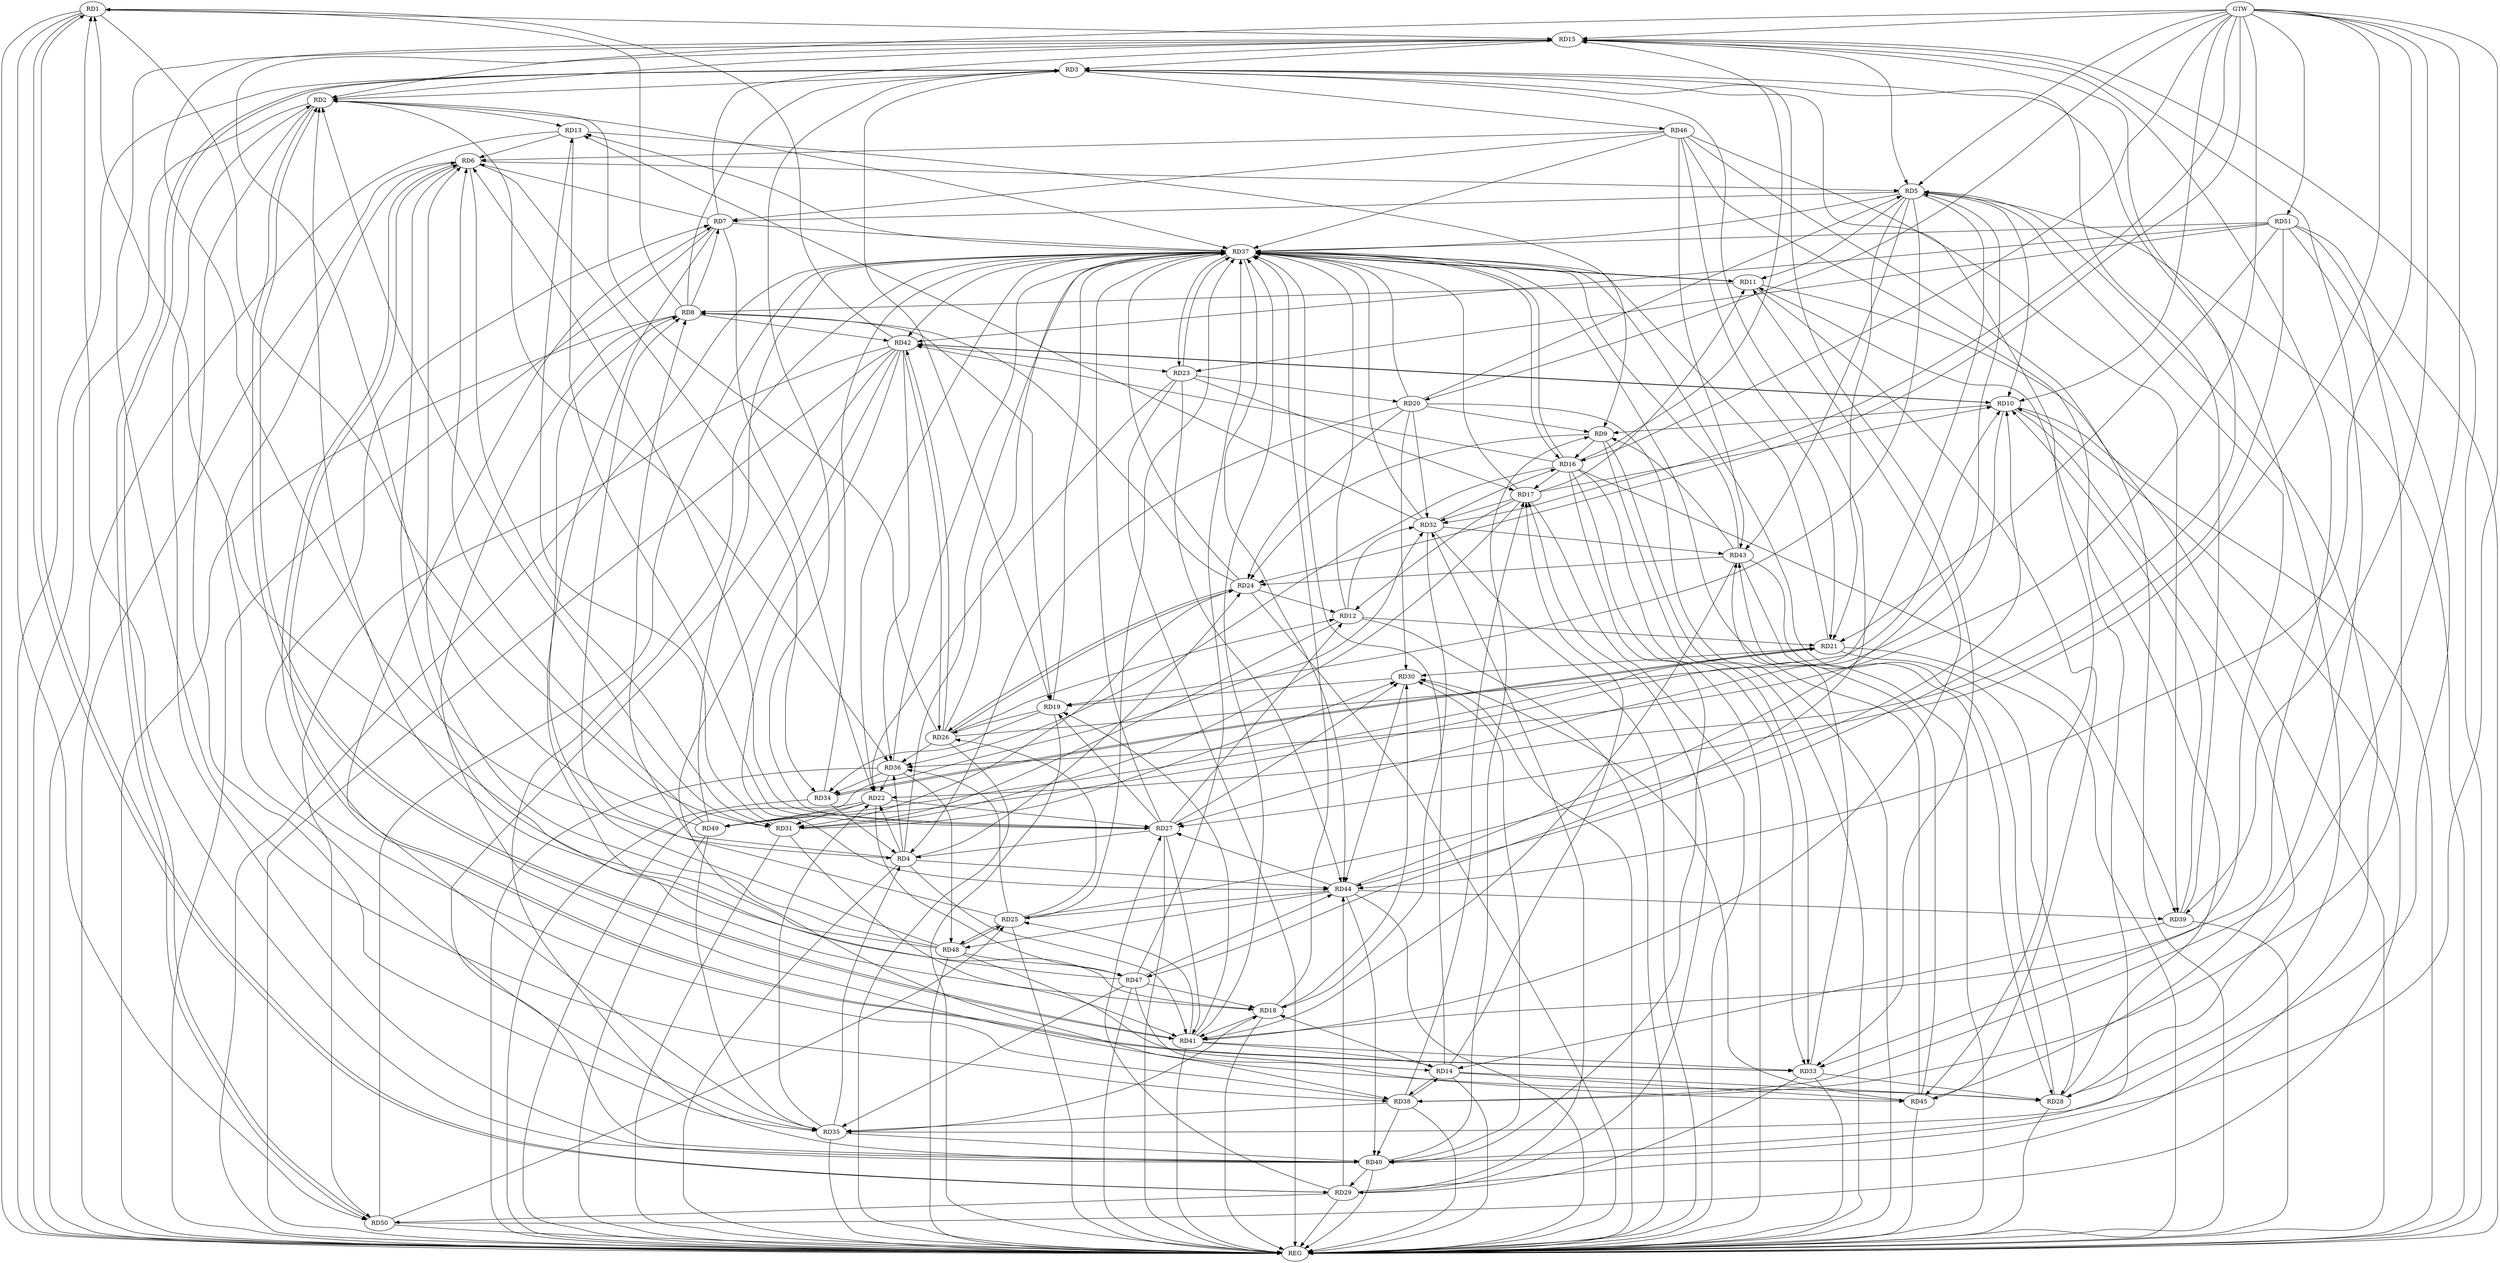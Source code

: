 strict digraph G {
  RD1 [ label="RD1" ];
  RD2 [ label="RD2" ];
  RD3 [ label="RD3" ];
  RD4 [ label="RD4" ];
  RD5 [ label="RD5" ];
  RD6 [ label="RD6" ];
  RD7 [ label="RD7" ];
  RD8 [ label="RD8" ];
  RD9 [ label="RD9" ];
  RD10 [ label="RD10" ];
  RD11 [ label="RD11" ];
  RD12 [ label="RD12" ];
  RD13 [ label="RD13" ];
  RD14 [ label="RD14" ];
  RD15 [ label="RD15" ];
  RD16 [ label="RD16" ];
  RD17 [ label="RD17" ];
  RD18 [ label="RD18" ];
  RD19 [ label="RD19" ];
  RD20 [ label="RD20" ];
  RD21 [ label="RD21" ];
  RD22 [ label="RD22" ];
  RD23 [ label="RD23" ];
  RD24 [ label="RD24" ];
  RD25 [ label="RD25" ];
  RD26 [ label="RD26" ];
  RD27 [ label="RD27" ];
  RD28 [ label="RD28" ];
  RD29 [ label="RD29" ];
  RD30 [ label="RD30" ];
  RD31 [ label="RD31" ];
  RD32 [ label="RD32" ];
  RD33 [ label="RD33" ];
  RD34 [ label="RD34" ];
  RD35 [ label="RD35" ];
  RD36 [ label="RD36" ];
  RD37 [ label="RD37" ];
  RD38 [ label="RD38" ];
  RD39 [ label="RD39" ];
  RD40 [ label="RD40" ];
  RD41 [ label="RD41" ];
  RD42 [ label="RD42" ];
  RD43 [ label="RD43" ];
  RD44 [ label="RD44" ];
  RD45 [ label="RD45" ];
  RD46 [ label="RD46" ];
  RD47 [ label="RD47" ];
  RD48 [ label="RD48" ];
  RD49 [ label="RD49" ];
  RD50 [ label="RD50" ];
  RD51 [ label="RD51" ];
  GTW [ label="GTW" ];
  REG [ label="REG" ];
  RD8 -> RD1;
  RD1 -> RD15;
  RD1 -> RD29;
  RD29 -> RD1;
  RD1 -> RD31;
  RD40 -> RD1;
  RD42 -> RD1;
  RD48 -> RD1;
  RD1 -> RD50;
  RD3 -> RD2;
  RD2 -> RD13;
  RD2 -> RD15;
  RD26 -> RD2;
  RD31 -> RD2;
  RD2 -> RD35;
  RD2 -> RD36;
  RD2 -> RD37;
  RD40 -> RD2;
  RD2 -> RD41;
  RD41 -> RD2;
  RD47 -> RD2;
  RD8 -> RD3;
  RD15 -> RD3;
  RD3 -> RD19;
  RD3 -> RD27;
  RD28 -> RD3;
  RD3 -> RD33;
  RD39 -> RD3;
  RD3 -> RD45;
  RD3 -> RD46;
  RD3 -> RD47;
  RD3 -> RD50;
  RD50 -> RD3;
  RD4 -> RD8;
  RD15 -> RD4;
  RD20 -> RD4;
  RD4 -> RD22;
  RD4 -> RD24;
  RD27 -> RD4;
  RD34 -> RD4;
  RD35 -> RD4;
  RD4 -> RD36;
  RD4 -> RD37;
  RD4 -> RD41;
  RD4 -> RD44;
  RD6 -> RD5;
  RD5 -> RD7;
  RD5 -> RD10;
  RD5 -> RD11;
  RD15 -> RD5;
  RD5 -> RD19;
  RD20 -> RD5;
  RD5 -> RD21;
  RD29 -> RD5;
  RD5 -> RD33;
  RD5 -> RD37;
  RD5 -> RD43;
  RD44 -> RD5;
  RD5 -> RD49;
  RD7 -> RD6;
  RD13 -> RD6;
  RD6 -> RD18;
  RD27 -> RD6;
  RD6 -> RD31;
  RD6 -> RD33;
  RD33 -> RD6;
  RD6 -> RD34;
  RD35 -> RD6;
  RD46 -> RD6;
  RD48 -> RD6;
  RD49 -> RD6;
  RD8 -> RD7;
  RD7 -> RD15;
  RD7 -> RD18;
  RD7 -> RD22;
  RD35 -> RD7;
  RD38 -> RD7;
  RD46 -> RD7;
  RD11 -> RD8;
  RD8 -> RD19;
  RD24 -> RD8;
  RD25 -> RD8;
  RD8 -> RD28;
  RD8 -> RD42;
  RD48 -> RD8;
  RD10 -> RD9;
  RD13 -> RD9;
  RD9 -> RD16;
  RD20 -> RD9;
  RD9 -> RD24;
  RD9 -> RD33;
  RD40 -> RD9;
  RD43 -> RD9;
  RD17 -> RD10;
  RD25 -> RD10;
  RD26 -> RD10;
  RD10 -> RD27;
  RD10 -> RD28;
  RD39 -> RD10;
  RD10 -> RD42;
  RD42 -> RD10;
  RD50 -> RD10;
  RD17 -> RD11;
  RD28 -> RD11;
  RD11 -> RD37;
  RD37 -> RD11;
  RD41 -> RD11;
  RD11 -> RD45;
  RD17 -> RD12;
  RD12 -> RD21;
  RD24 -> RD12;
  RD26 -> RD12;
  RD27 -> RD12;
  RD12 -> RD31;
  RD12 -> RD32;
  RD12 -> RD37;
  RD13 -> RD27;
  RD31 -> RD13;
  RD32 -> RD13;
  RD37 -> RD13;
  RD14 -> RD17;
  RD14 -> RD18;
  RD14 -> RD28;
  RD14 -> RD38;
  RD38 -> RD14;
  RD39 -> RD14;
  RD41 -> RD14;
  RD14 -> RD45;
  RD48 -> RD14;
  RD16 -> RD15;
  RD15 -> RD38;
  RD15 -> RD41;
  RD15 -> RD44;
  RD45 -> RD15;
  RD49 -> RD15;
  RD16 -> RD17;
  RD32 -> RD16;
  RD16 -> RD33;
  RD16 -> RD36;
  RD37 -> RD16;
  RD16 -> RD39;
  RD16 -> RD40;
  RD16 -> RD42;
  RD23 -> RD17;
  RD29 -> RD17;
  RD17 -> RD31;
  RD17 -> RD32;
  RD17 -> RD37;
  RD38 -> RD17;
  RD18 -> RD30;
  RD32 -> RD18;
  RD35 -> RD18;
  RD18 -> RD37;
  RD18 -> RD41;
  RD47 -> RD18;
  RD19 -> RD26;
  RD27 -> RD19;
  RD30 -> RD19;
  RD19 -> RD34;
  RD41 -> RD19;
  RD23 -> RD20;
  RD20 -> RD24;
  RD20 -> RD30;
  RD20 -> RD32;
  RD20 -> RD37;
  RD21 -> RD28;
  RD21 -> RD30;
  RD21 -> RD34;
  RD34 -> RD21;
  RD46 -> RD21;
  RD49 -> RD21;
  RD51 -> RD21;
  RD23 -> RD22;
  RD22 -> RD27;
  RD22 -> RD31;
  RD35 -> RD22;
  RD36 -> RD22;
  RD37 -> RD22;
  RD22 -> RD47;
  RD22 -> RD49;
  RD51 -> RD22;
  RD23 -> RD37;
  RD37 -> RD23;
  RD42 -> RD23;
  RD23 -> RD44;
  RD51 -> RD23;
  RD24 -> RD26;
  RD26 -> RD24;
  RD24 -> RD31;
  RD43 -> RD24;
  RD25 -> RD26;
  RD25 -> RD36;
  RD25 -> RD37;
  RD41 -> RD25;
  RD44 -> RD25;
  RD25 -> RD48;
  RD48 -> RD25;
  RD50 -> RD25;
  RD26 -> RD36;
  RD26 -> RD42;
  RD42 -> RD26;
  RD29 -> RD27;
  RD27 -> RD30;
  RD27 -> RD41;
  RD44 -> RD27;
  RD33 -> RD28;
  RD43 -> RD28;
  RD29 -> RD32;
  RD33 -> RD29;
  RD40 -> RD29;
  RD29 -> RD44;
  RD29 -> RD50;
  RD31 -> RD30;
  RD40 -> RD30;
  RD30 -> RD44;
  RD45 -> RD30;
  RD31 -> RD41;
  RD32 -> RD37;
  RD32 -> RD43;
  RD49 -> RD32;
  RD41 -> RD33;
  RD33 -> RD43;
  RD36 -> RD34;
  RD38 -> RD35;
  RD35 -> RD40;
  RD47 -> RD35;
  RD49 -> RD35;
  RD51 -> RD35;
  RD36 -> RD37;
  RD42 -> RD36;
  RD36 -> RD48;
  RD37 -> RD42;
  RD37 -> RD44;
  RD51 -> RD37;
  RD38 -> RD40;
  RD42 -> RD38;
  RD51 -> RD38;
  RD44 -> RD39;
  RD46 -> RD39;
  RD42 -> RD40;
  RD44 -> RD40;
  RD46 -> RD40;
  RD43 -> RD41;
  RD42 -> RD44;
  RD42 -> RD50;
  RD51 -> RD42;
  RD45 -> RD43;
  RD46 -> RD43;
  RD47 -> RD44;
  RD44 -> RD48;
  RD47 -> RD45;
  RD48 -> RD47;
  GTW -> RD2;
  GTW -> RD39;
  GTW -> RD5;
  GTW -> RD27;
  GTW -> RD20;
  GTW -> RD24;
  GTW -> RD32;
  GTW -> RD44;
  GTW -> RD16;
  GTW -> RD10;
  GTW -> RD38;
  GTW -> RD36;
  GTW -> RD51;
  GTW -> RD40;
  GTW -> RD15;
  RD1 -> REG;
  RD2 -> REG;
  RD3 -> REG;
  RD4 -> REG;
  RD5 -> REG;
  RD6 -> REG;
  RD7 -> REG;
  RD8 -> REG;
  RD9 -> REG;
  RD10 -> REG;
  RD11 -> REG;
  RD12 -> REG;
  RD13 -> REG;
  RD14 -> REG;
  RD15 -> REG;
  RD16 -> REG;
  RD17 -> REG;
  RD18 -> REG;
  RD19 -> REG;
  RD20 -> REG;
  RD21 -> REG;
  RD22 -> REG;
  RD23 -> REG;
  RD24 -> REG;
  RD25 -> REG;
  RD26 -> REG;
  RD27 -> REG;
  RD28 -> REG;
  RD29 -> REG;
  RD30 -> REG;
  RD31 -> REG;
  RD32 -> REG;
  RD33 -> REG;
  RD34 -> REG;
  RD35 -> REG;
  RD36 -> REG;
  RD37 -> REG;
  RD38 -> REG;
  RD39 -> REG;
  RD40 -> REG;
  RD41 -> REG;
  RD42 -> REG;
  RD43 -> REG;
  RD44 -> REG;
  RD45 -> REG;
  RD46 -> REG;
  RD47 -> REG;
  RD48 -> REG;
  RD49 -> REG;
  RD50 -> REG;
  RD51 -> REG;
  RD49 -> RD37;
  RD34 -> RD37;
  RD16 -> RD37;
  RD28 -> RD37;
  RD7 -> RD37;
  RD27 -> RD37;
  RD50 -> RD37;
  RD21 -> RD37;
  RD43 -> RD37;
  RD45 -> RD37;
  RD46 -> RD37;
  RD26 -> RD37;
  RD40 -> RD37;
  RD14 -> RD37;
  RD41 -> RD37;
  RD24 -> RD37;
  RD47 -> RD37;
  RD19 -> RD37;
}
